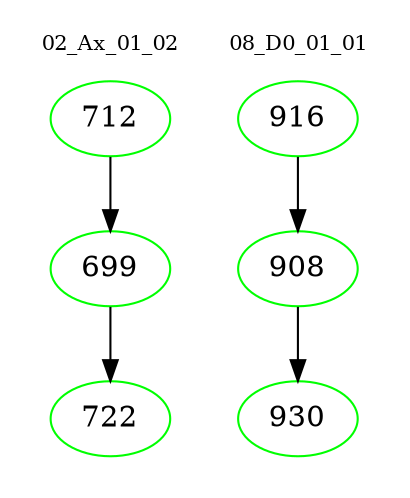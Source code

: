 digraph{
subgraph cluster_0 {
color = white
label = "02_Ax_01_02";
fontsize=10;
T0_712 [label="712", color="green"]
T0_712 -> T0_699 [color="black"]
T0_699 [label="699", color="green"]
T0_699 -> T0_722 [color="black"]
T0_722 [label="722", color="green"]
}
subgraph cluster_1 {
color = white
label = "08_D0_01_01";
fontsize=10;
T1_916 [label="916", color="green"]
T1_916 -> T1_908 [color="black"]
T1_908 [label="908", color="green"]
T1_908 -> T1_930 [color="black"]
T1_930 [label="930", color="green"]
}
}

